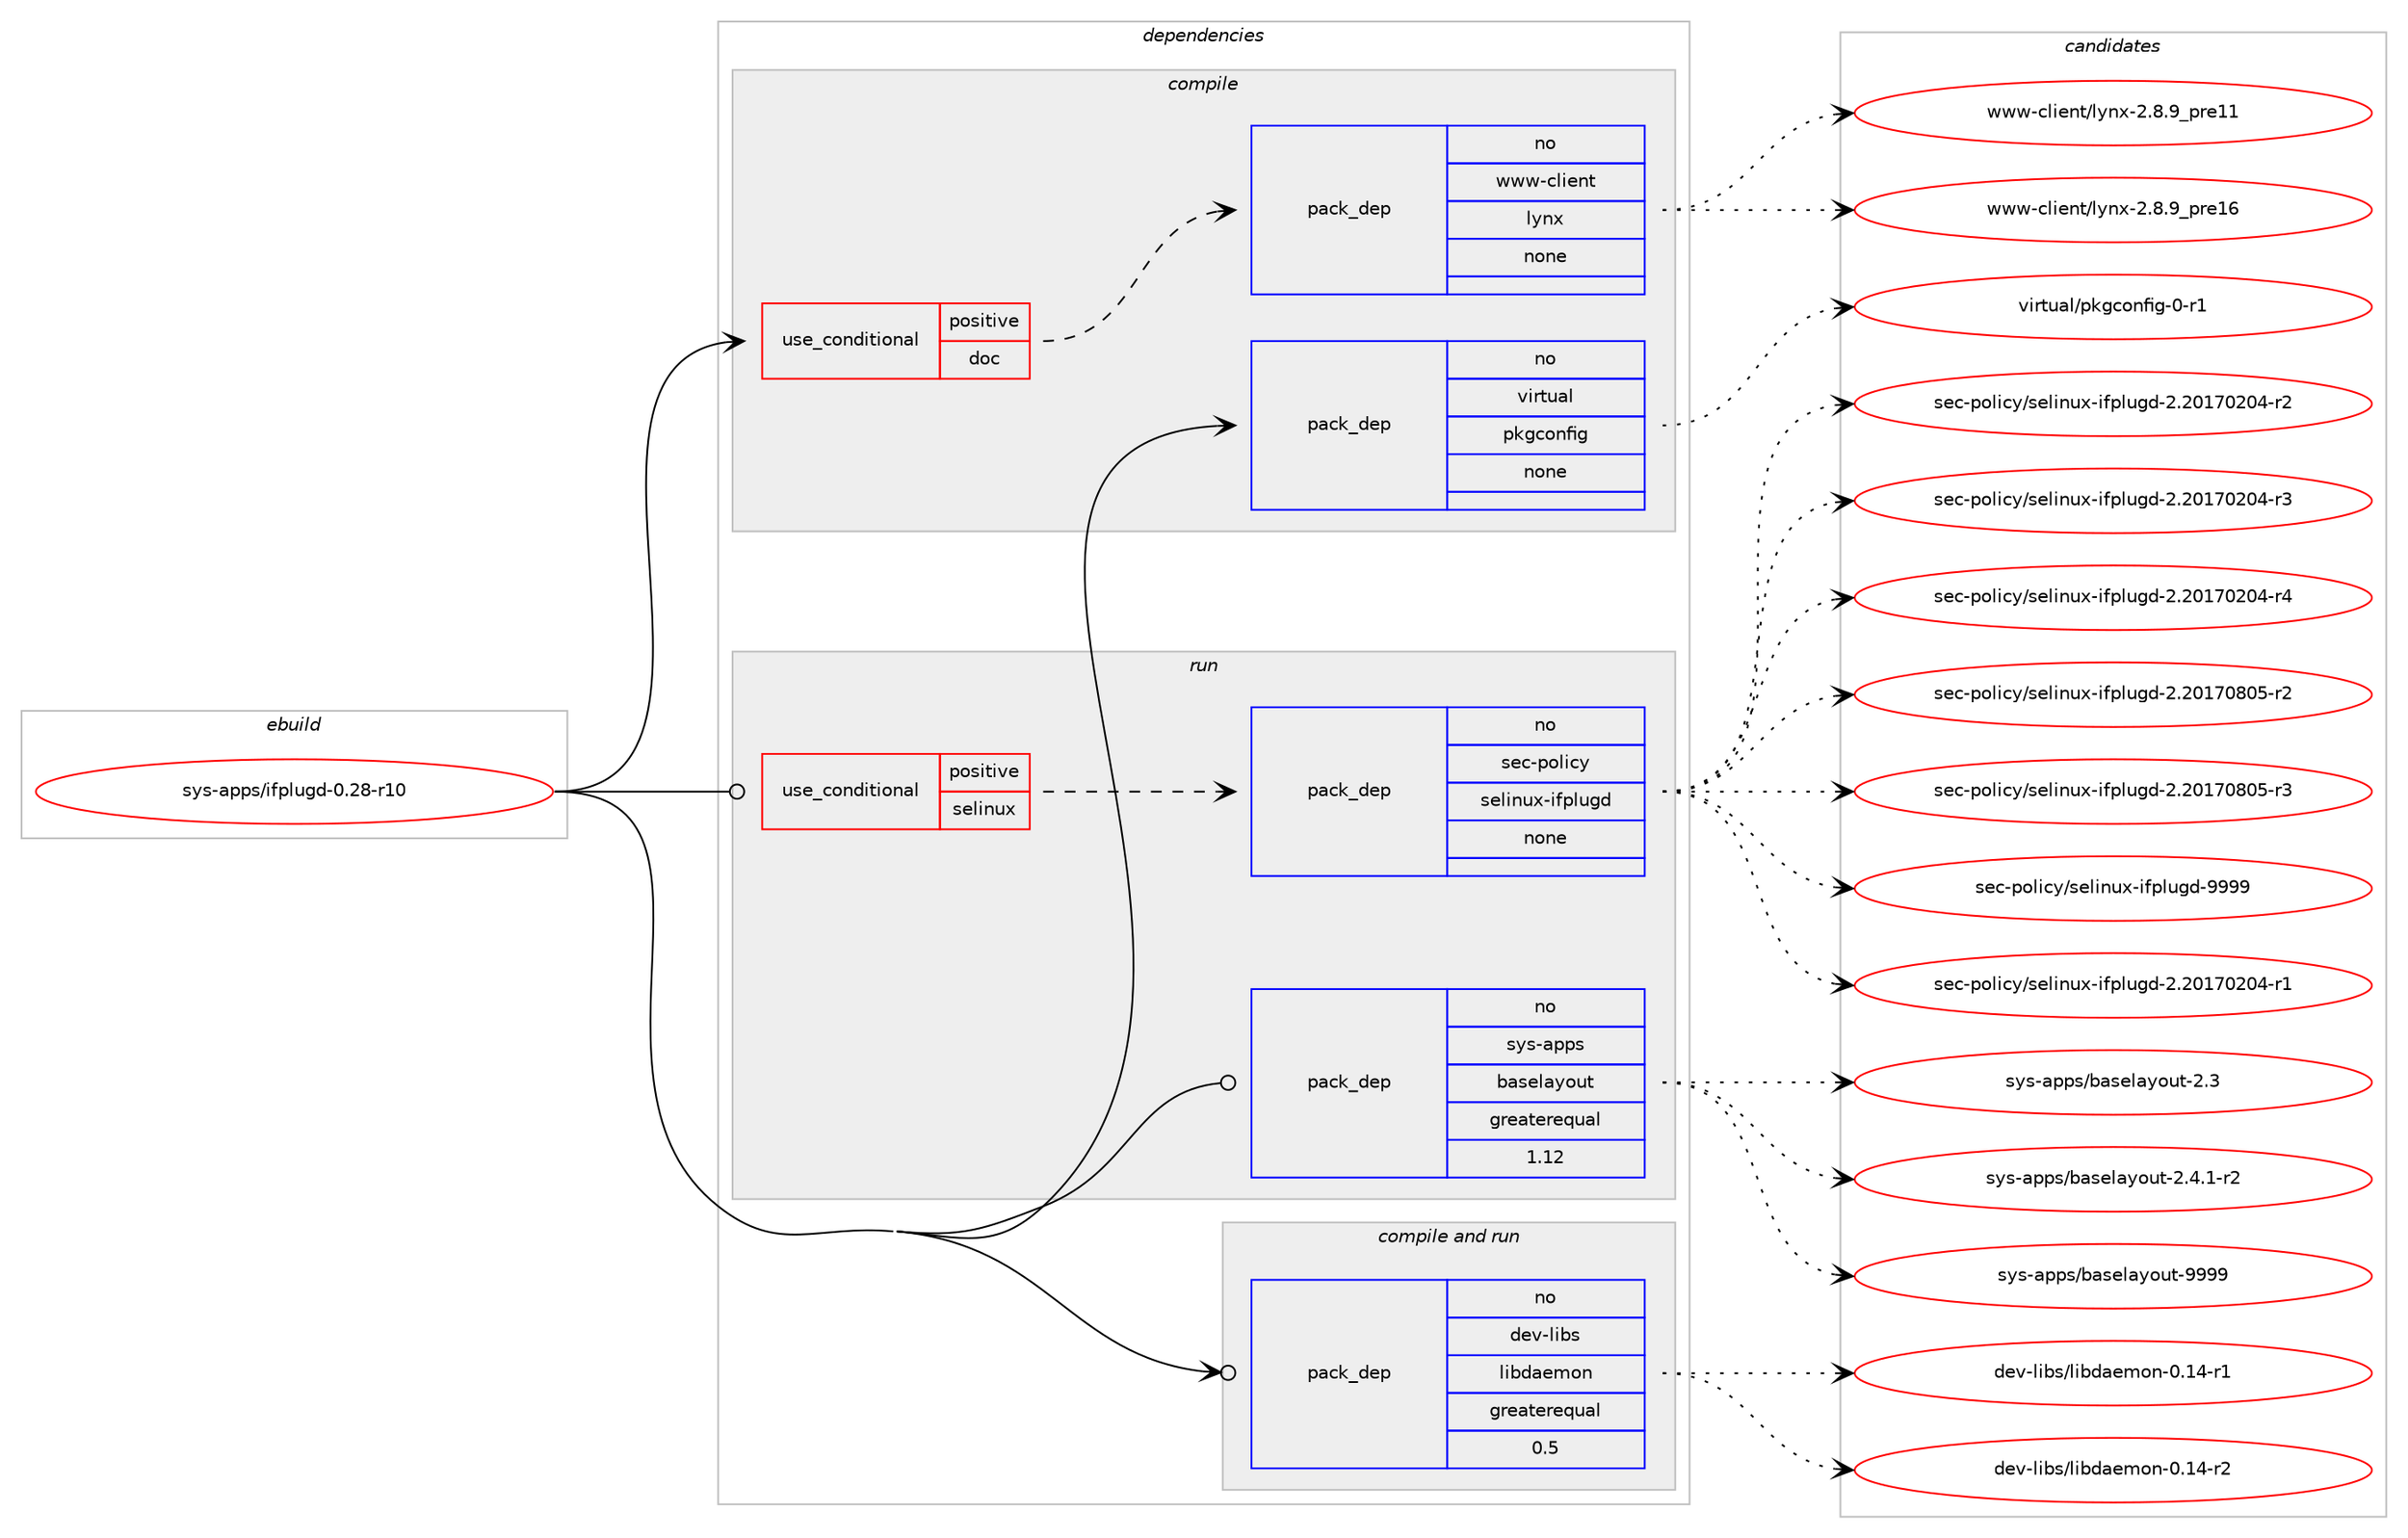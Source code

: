 digraph prolog {

# *************
# Graph options
# *************

newrank=true;
concentrate=true;
compound=true;
graph [rankdir=LR,fontname=Helvetica,fontsize=10,ranksep=1.5];#, ranksep=2.5, nodesep=0.2];
edge  [arrowhead=vee];
node  [fontname=Helvetica,fontsize=10];

# **********
# The ebuild
# **********

subgraph cluster_leftcol {
color=gray;
rank=same;
label=<<i>ebuild</i>>;
id [label="sys-apps/ifplugd-0.28-r10", color=red, width=4, href="../sys-apps/ifplugd-0.28-r10.svg"];
}

# ****************
# The dependencies
# ****************

subgraph cluster_midcol {
color=gray;
label=<<i>dependencies</i>>;
subgraph cluster_compile {
fillcolor="#eeeeee";
style=filled;
label=<<i>compile</i>>;
subgraph cond113076 {
dependency469703 [label=<<TABLE BORDER="0" CELLBORDER="1" CELLSPACING="0" CELLPADDING="4"><TR><TD ROWSPAN="3" CELLPADDING="10">use_conditional</TD></TR><TR><TD>positive</TD></TR><TR><TD>doc</TD></TR></TABLE>>, shape=none, color=red];
subgraph pack348528 {
dependency469704 [label=<<TABLE BORDER="0" CELLBORDER="1" CELLSPACING="0" CELLPADDING="4" WIDTH="220"><TR><TD ROWSPAN="6" CELLPADDING="30">pack_dep</TD></TR><TR><TD WIDTH="110">no</TD></TR><TR><TD>www-client</TD></TR><TR><TD>lynx</TD></TR><TR><TD>none</TD></TR><TR><TD></TD></TR></TABLE>>, shape=none, color=blue];
}
dependency469703:e -> dependency469704:w [weight=20,style="dashed",arrowhead="vee"];
}
id:e -> dependency469703:w [weight=20,style="solid",arrowhead="vee"];
subgraph pack348529 {
dependency469705 [label=<<TABLE BORDER="0" CELLBORDER="1" CELLSPACING="0" CELLPADDING="4" WIDTH="220"><TR><TD ROWSPAN="6" CELLPADDING="30">pack_dep</TD></TR><TR><TD WIDTH="110">no</TD></TR><TR><TD>virtual</TD></TR><TR><TD>pkgconfig</TD></TR><TR><TD>none</TD></TR><TR><TD></TD></TR></TABLE>>, shape=none, color=blue];
}
id:e -> dependency469705:w [weight=20,style="solid",arrowhead="vee"];
}
subgraph cluster_compileandrun {
fillcolor="#eeeeee";
style=filled;
label=<<i>compile and run</i>>;
subgraph pack348530 {
dependency469706 [label=<<TABLE BORDER="0" CELLBORDER="1" CELLSPACING="0" CELLPADDING="4" WIDTH="220"><TR><TD ROWSPAN="6" CELLPADDING="30">pack_dep</TD></TR><TR><TD WIDTH="110">no</TD></TR><TR><TD>dev-libs</TD></TR><TR><TD>libdaemon</TD></TR><TR><TD>greaterequal</TD></TR><TR><TD>0.5</TD></TR></TABLE>>, shape=none, color=blue];
}
id:e -> dependency469706:w [weight=20,style="solid",arrowhead="odotvee"];
}
subgraph cluster_run {
fillcolor="#eeeeee";
style=filled;
label=<<i>run</i>>;
subgraph cond113077 {
dependency469707 [label=<<TABLE BORDER="0" CELLBORDER="1" CELLSPACING="0" CELLPADDING="4"><TR><TD ROWSPAN="3" CELLPADDING="10">use_conditional</TD></TR><TR><TD>positive</TD></TR><TR><TD>selinux</TD></TR></TABLE>>, shape=none, color=red];
subgraph pack348531 {
dependency469708 [label=<<TABLE BORDER="0" CELLBORDER="1" CELLSPACING="0" CELLPADDING="4" WIDTH="220"><TR><TD ROWSPAN="6" CELLPADDING="30">pack_dep</TD></TR><TR><TD WIDTH="110">no</TD></TR><TR><TD>sec-policy</TD></TR><TR><TD>selinux-ifplugd</TD></TR><TR><TD>none</TD></TR><TR><TD></TD></TR></TABLE>>, shape=none, color=blue];
}
dependency469707:e -> dependency469708:w [weight=20,style="dashed",arrowhead="vee"];
}
id:e -> dependency469707:w [weight=20,style="solid",arrowhead="odot"];
subgraph pack348532 {
dependency469709 [label=<<TABLE BORDER="0" CELLBORDER="1" CELLSPACING="0" CELLPADDING="4" WIDTH="220"><TR><TD ROWSPAN="6" CELLPADDING="30">pack_dep</TD></TR><TR><TD WIDTH="110">no</TD></TR><TR><TD>sys-apps</TD></TR><TR><TD>baselayout</TD></TR><TR><TD>greaterequal</TD></TR><TR><TD>1.12</TD></TR></TABLE>>, shape=none, color=blue];
}
id:e -> dependency469709:w [weight=20,style="solid",arrowhead="odot"];
}
}

# **************
# The candidates
# **************

subgraph cluster_choices {
rank=same;
color=gray;
label=<<i>candidates</i>>;

subgraph choice348528 {
color=black;
nodesep=1;
choice119119119459910810510111011647108121110120455046564657951121141014949 [label="www-client/lynx-2.8.9_pre11", color=red, width=4,href="../www-client/lynx-2.8.9_pre11.svg"];
choice119119119459910810510111011647108121110120455046564657951121141014954 [label="www-client/lynx-2.8.9_pre16", color=red, width=4,href="../www-client/lynx-2.8.9_pre16.svg"];
dependency469704:e -> choice119119119459910810510111011647108121110120455046564657951121141014949:w [style=dotted,weight="100"];
dependency469704:e -> choice119119119459910810510111011647108121110120455046564657951121141014954:w [style=dotted,weight="100"];
}
subgraph choice348529 {
color=black;
nodesep=1;
choice11810511411611797108471121071039911111010210510345484511449 [label="virtual/pkgconfig-0-r1", color=red, width=4,href="../virtual/pkgconfig-0-r1.svg"];
dependency469705:e -> choice11810511411611797108471121071039911111010210510345484511449:w [style=dotted,weight="100"];
}
subgraph choice348530 {
color=black;
nodesep=1;
choice100101118451081059811547108105981009710110911111045484649524511449 [label="dev-libs/libdaemon-0.14-r1", color=red, width=4,href="../dev-libs/libdaemon-0.14-r1.svg"];
choice100101118451081059811547108105981009710110911111045484649524511450 [label="dev-libs/libdaemon-0.14-r2", color=red, width=4,href="../dev-libs/libdaemon-0.14-r2.svg"];
dependency469706:e -> choice100101118451081059811547108105981009710110911111045484649524511449:w [style=dotted,weight="100"];
dependency469706:e -> choice100101118451081059811547108105981009710110911111045484649524511450:w [style=dotted,weight="100"];
}
subgraph choice348531 {
color=black;
nodesep=1;
choice115101994511211110810599121471151011081051101171204510510211210811710310045504650484955485048524511449 [label="sec-policy/selinux-ifplugd-2.20170204-r1", color=red, width=4,href="../sec-policy/selinux-ifplugd-2.20170204-r1.svg"];
choice115101994511211110810599121471151011081051101171204510510211210811710310045504650484955485048524511450 [label="sec-policy/selinux-ifplugd-2.20170204-r2", color=red, width=4,href="../sec-policy/selinux-ifplugd-2.20170204-r2.svg"];
choice115101994511211110810599121471151011081051101171204510510211210811710310045504650484955485048524511451 [label="sec-policy/selinux-ifplugd-2.20170204-r3", color=red, width=4,href="../sec-policy/selinux-ifplugd-2.20170204-r3.svg"];
choice115101994511211110810599121471151011081051101171204510510211210811710310045504650484955485048524511452 [label="sec-policy/selinux-ifplugd-2.20170204-r4", color=red, width=4,href="../sec-policy/selinux-ifplugd-2.20170204-r4.svg"];
choice115101994511211110810599121471151011081051101171204510510211210811710310045504650484955485648534511450 [label="sec-policy/selinux-ifplugd-2.20170805-r2", color=red, width=4,href="../sec-policy/selinux-ifplugd-2.20170805-r2.svg"];
choice115101994511211110810599121471151011081051101171204510510211210811710310045504650484955485648534511451 [label="sec-policy/selinux-ifplugd-2.20170805-r3", color=red, width=4,href="../sec-policy/selinux-ifplugd-2.20170805-r3.svg"];
choice11510199451121111081059912147115101108105110117120451051021121081171031004557575757 [label="sec-policy/selinux-ifplugd-9999", color=red, width=4,href="../sec-policy/selinux-ifplugd-9999.svg"];
dependency469708:e -> choice115101994511211110810599121471151011081051101171204510510211210811710310045504650484955485048524511449:w [style=dotted,weight="100"];
dependency469708:e -> choice115101994511211110810599121471151011081051101171204510510211210811710310045504650484955485048524511450:w [style=dotted,weight="100"];
dependency469708:e -> choice115101994511211110810599121471151011081051101171204510510211210811710310045504650484955485048524511451:w [style=dotted,weight="100"];
dependency469708:e -> choice115101994511211110810599121471151011081051101171204510510211210811710310045504650484955485048524511452:w [style=dotted,weight="100"];
dependency469708:e -> choice115101994511211110810599121471151011081051101171204510510211210811710310045504650484955485648534511450:w [style=dotted,weight="100"];
dependency469708:e -> choice115101994511211110810599121471151011081051101171204510510211210811710310045504650484955485648534511451:w [style=dotted,weight="100"];
dependency469708:e -> choice11510199451121111081059912147115101108105110117120451051021121081171031004557575757:w [style=dotted,weight="100"];
}
subgraph choice348532 {
color=black;
nodesep=1;
choice11512111545971121121154798971151011089712111111711645504651 [label="sys-apps/baselayout-2.3", color=red, width=4,href="../sys-apps/baselayout-2.3.svg"];
choice1151211154597112112115479897115101108971211111171164550465246494511450 [label="sys-apps/baselayout-2.4.1-r2", color=red, width=4,href="../sys-apps/baselayout-2.4.1-r2.svg"];
choice1151211154597112112115479897115101108971211111171164557575757 [label="sys-apps/baselayout-9999", color=red, width=4,href="../sys-apps/baselayout-9999.svg"];
dependency469709:e -> choice11512111545971121121154798971151011089712111111711645504651:w [style=dotted,weight="100"];
dependency469709:e -> choice1151211154597112112115479897115101108971211111171164550465246494511450:w [style=dotted,weight="100"];
dependency469709:e -> choice1151211154597112112115479897115101108971211111171164557575757:w [style=dotted,weight="100"];
}
}

}
